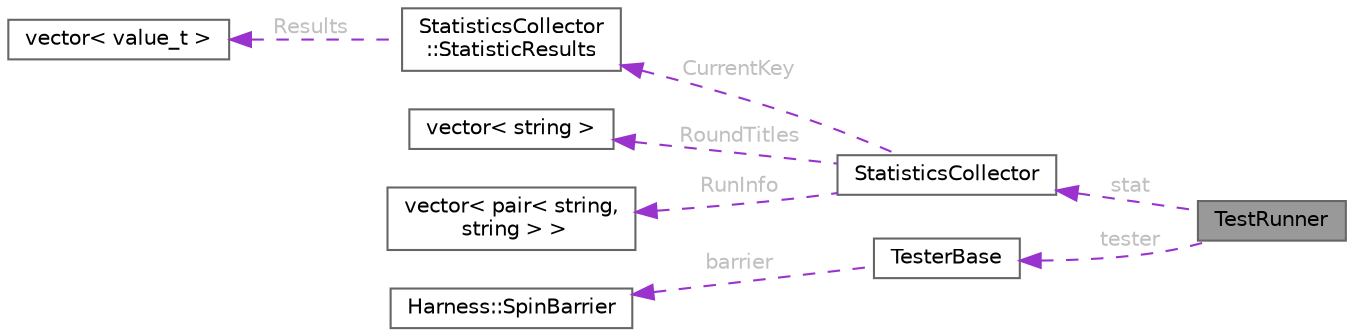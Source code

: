 digraph "TestRunner"
{
 // LATEX_PDF_SIZE
  bgcolor="transparent";
  edge [fontname=Helvetica,fontsize=10,labelfontname=Helvetica,labelfontsize=10];
  node [fontname=Helvetica,fontsize=10,shape=box,height=0.2,width=0.4];
  rankdir="LR";
  Node1 [id="Node000001",label="TestRunner",height=0.2,width=0.4,color="gray40", fillcolor="grey60", style="filled", fontcolor="black",tooltip=" "];
  Node2 -> Node1 [id="edge8_Node000001_Node000002",dir="back",color="darkorchid3",style="dashed",tooltip=" ",label=" stat",fontcolor="grey" ];
  Node2 [id="Node000002",label="StatisticsCollector",height=0.2,width=0.4,color="gray40", fillcolor="white", style="filled",URL="$class_statistics_collector.html",tooltip=" "];
  Node3 -> Node2 [id="edge9_Node000002_Node000003",dir="back",color="darkorchid3",style="dashed",tooltip=" ",label=" CurrentKey",fontcolor="grey" ];
  Node3 [id="Node000003",label="StatisticsCollector\l::StatisticResults",height=0.2,width=0.4,color="gray40", fillcolor="white", style="filled",URL="$struct_statistics_collector_1_1_statistic_results.html",tooltip=" "];
  Node4 -> Node3 [id="edge10_Node000003_Node000004",dir="back",color="darkorchid3",style="dashed",tooltip=" ",label=" Results",fontcolor="grey" ];
  Node4 [id="Node000004",label="vector\< value_t \>",height=0.2,width=0.4,color="gray40", fillcolor="white", style="filled",URL="$structvector.html",tooltip=" "];
  Node5 -> Node2 [id="edge11_Node000002_Node000005",dir="back",color="darkorchid3",style="dashed",tooltip=" ",label=" RoundTitles",fontcolor="grey" ];
  Node5 [id="Node000005",label="vector\< string \>",height=0.2,width=0.4,color="gray40", fillcolor="white", style="filled",URL="$structvector.html",tooltip=" "];
  Node6 -> Node2 [id="edge12_Node000002_Node000006",dir="back",color="darkorchid3",style="dashed",tooltip=" ",label=" RunInfo",fontcolor="grey" ];
  Node6 [id="Node000006",label="vector\< pair\< string,\l string \> \>",height=0.2,width=0.4,color="gray40", fillcolor="white", style="filled",URL="$structvector.html",tooltip=" "];
  Node7 -> Node1 [id="edge13_Node000001_Node000007",dir="back",color="darkorchid3",style="dashed",tooltip=" ",label=" tester",fontcolor="grey" ];
  Node7 [id="Node000007",label="TesterBase",height=0.2,width=0.4,color="gray40", fillcolor="white", style="filled",URL="$class_tester_base.html",tooltip=" "];
  Node8 -> Node7 [id="edge14_Node000007_Node000008",dir="back",color="darkorchid3",style="dashed",tooltip=" ",label=" barrier",fontcolor="grey" ];
  Node8 [id="Node000008",label="Harness::SpinBarrier",height=0.2,width=0.4,color="gray40", fillcolor="white", style="filled",URL="$class_harness_1_1_spin_barrier.html",tooltip=" "];
}
